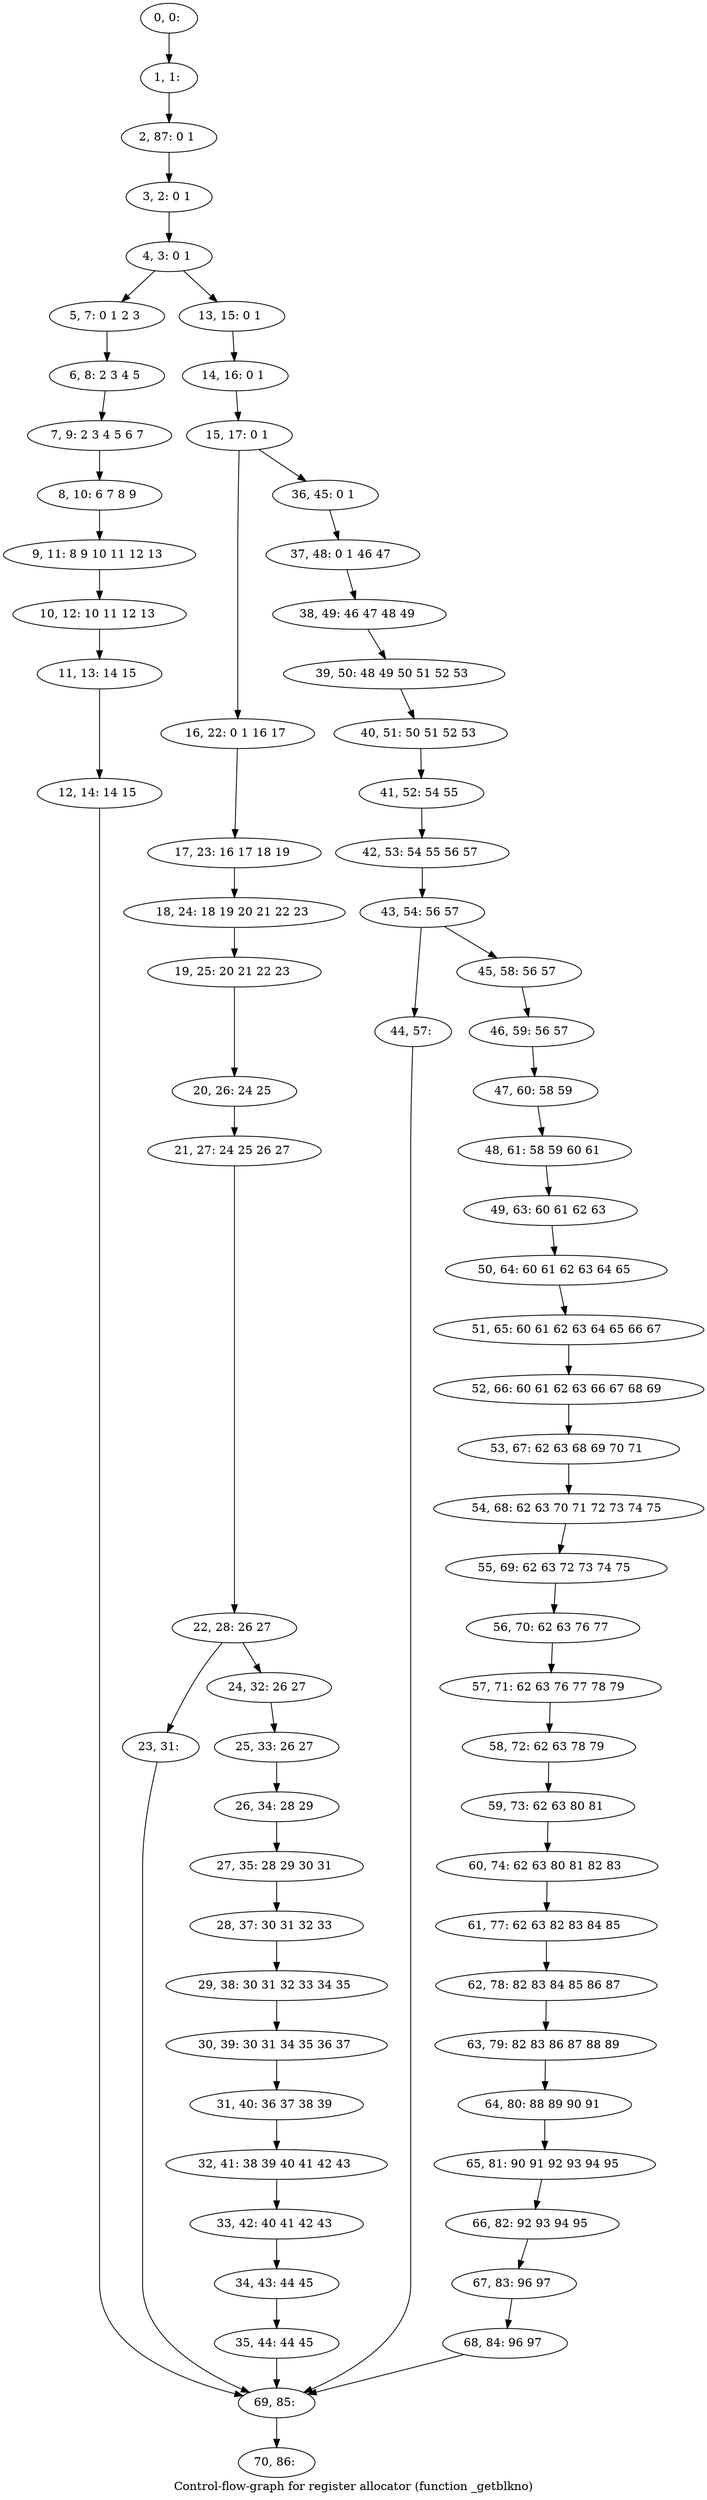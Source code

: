 digraph G {
graph [label="Control-flow-graph for register allocator (function _getblkno)"]
0[label="0, 0: "];
1[label="1, 1: "];
2[label="2, 87: 0 1 "];
3[label="3, 2: 0 1 "];
4[label="4, 3: 0 1 "];
5[label="5, 7: 0 1 2 3 "];
6[label="6, 8: 2 3 4 5 "];
7[label="7, 9: 2 3 4 5 6 7 "];
8[label="8, 10: 6 7 8 9 "];
9[label="9, 11: 8 9 10 11 12 13 "];
10[label="10, 12: 10 11 12 13 "];
11[label="11, 13: 14 15 "];
12[label="12, 14: 14 15 "];
13[label="13, 15: 0 1 "];
14[label="14, 16: 0 1 "];
15[label="15, 17: 0 1 "];
16[label="16, 22: 0 1 16 17 "];
17[label="17, 23: 16 17 18 19 "];
18[label="18, 24: 18 19 20 21 22 23 "];
19[label="19, 25: 20 21 22 23 "];
20[label="20, 26: 24 25 "];
21[label="21, 27: 24 25 26 27 "];
22[label="22, 28: 26 27 "];
23[label="23, 31: "];
24[label="24, 32: 26 27 "];
25[label="25, 33: 26 27 "];
26[label="26, 34: 28 29 "];
27[label="27, 35: 28 29 30 31 "];
28[label="28, 37: 30 31 32 33 "];
29[label="29, 38: 30 31 32 33 34 35 "];
30[label="30, 39: 30 31 34 35 36 37 "];
31[label="31, 40: 36 37 38 39 "];
32[label="32, 41: 38 39 40 41 42 43 "];
33[label="33, 42: 40 41 42 43 "];
34[label="34, 43: 44 45 "];
35[label="35, 44: 44 45 "];
36[label="36, 45: 0 1 "];
37[label="37, 48: 0 1 46 47 "];
38[label="38, 49: 46 47 48 49 "];
39[label="39, 50: 48 49 50 51 52 53 "];
40[label="40, 51: 50 51 52 53 "];
41[label="41, 52: 54 55 "];
42[label="42, 53: 54 55 56 57 "];
43[label="43, 54: 56 57 "];
44[label="44, 57: "];
45[label="45, 58: 56 57 "];
46[label="46, 59: 56 57 "];
47[label="47, 60: 58 59 "];
48[label="48, 61: 58 59 60 61 "];
49[label="49, 63: 60 61 62 63 "];
50[label="50, 64: 60 61 62 63 64 65 "];
51[label="51, 65: 60 61 62 63 64 65 66 67 "];
52[label="52, 66: 60 61 62 63 66 67 68 69 "];
53[label="53, 67: 62 63 68 69 70 71 "];
54[label="54, 68: 62 63 70 71 72 73 74 75 "];
55[label="55, 69: 62 63 72 73 74 75 "];
56[label="56, 70: 62 63 76 77 "];
57[label="57, 71: 62 63 76 77 78 79 "];
58[label="58, 72: 62 63 78 79 "];
59[label="59, 73: 62 63 80 81 "];
60[label="60, 74: 62 63 80 81 82 83 "];
61[label="61, 77: 62 63 82 83 84 85 "];
62[label="62, 78: 82 83 84 85 86 87 "];
63[label="63, 79: 82 83 86 87 88 89 "];
64[label="64, 80: 88 89 90 91 "];
65[label="65, 81: 90 91 92 93 94 95 "];
66[label="66, 82: 92 93 94 95 "];
67[label="67, 83: 96 97 "];
68[label="68, 84: 96 97 "];
69[label="69, 85: "];
70[label="70, 86: "];
0->1 ;
1->2 ;
2->3 ;
3->4 ;
4->5 ;
4->13 ;
5->6 ;
6->7 ;
7->8 ;
8->9 ;
9->10 ;
10->11 ;
11->12 ;
12->69 ;
13->14 ;
14->15 ;
15->16 ;
15->36 ;
16->17 ;
17->18 ;
18->19 ;
19->20 ;
20->21 ;
21->22 ;
22->23 ;
22->24 ;
23->69 ;
24->25 ;
25->26 ;
26->27 ;
27->28 ;
28->29 ;
29->30 ;
30->31 ;
31->32 ;
32->33 ;
33->34 ;
34->35 ;
35->69 ;
36->37 ;
37->38 ;
38->39 ;
39->40 ;
40->41 ;
41->42 ;
42->43 ;
43->44 ;
43->45 ;
44->69 ;
45->46 ;
46->47 ;
47->48 ;
48->49 ;
49->50 ;
50->51 ;
51->52 ;
52->53 ;
53->54 ;
54->55 ;
55->56 ;
56->57 ;
57->58 ;
58->59 ;
59->60 ;
60->61 ;
61->62 ;
62->63 ;
63->64 ;
64->65 ;
65->66 ;
66->67 ;
67->68 ;
68->69 ;
69->70 ;
}
